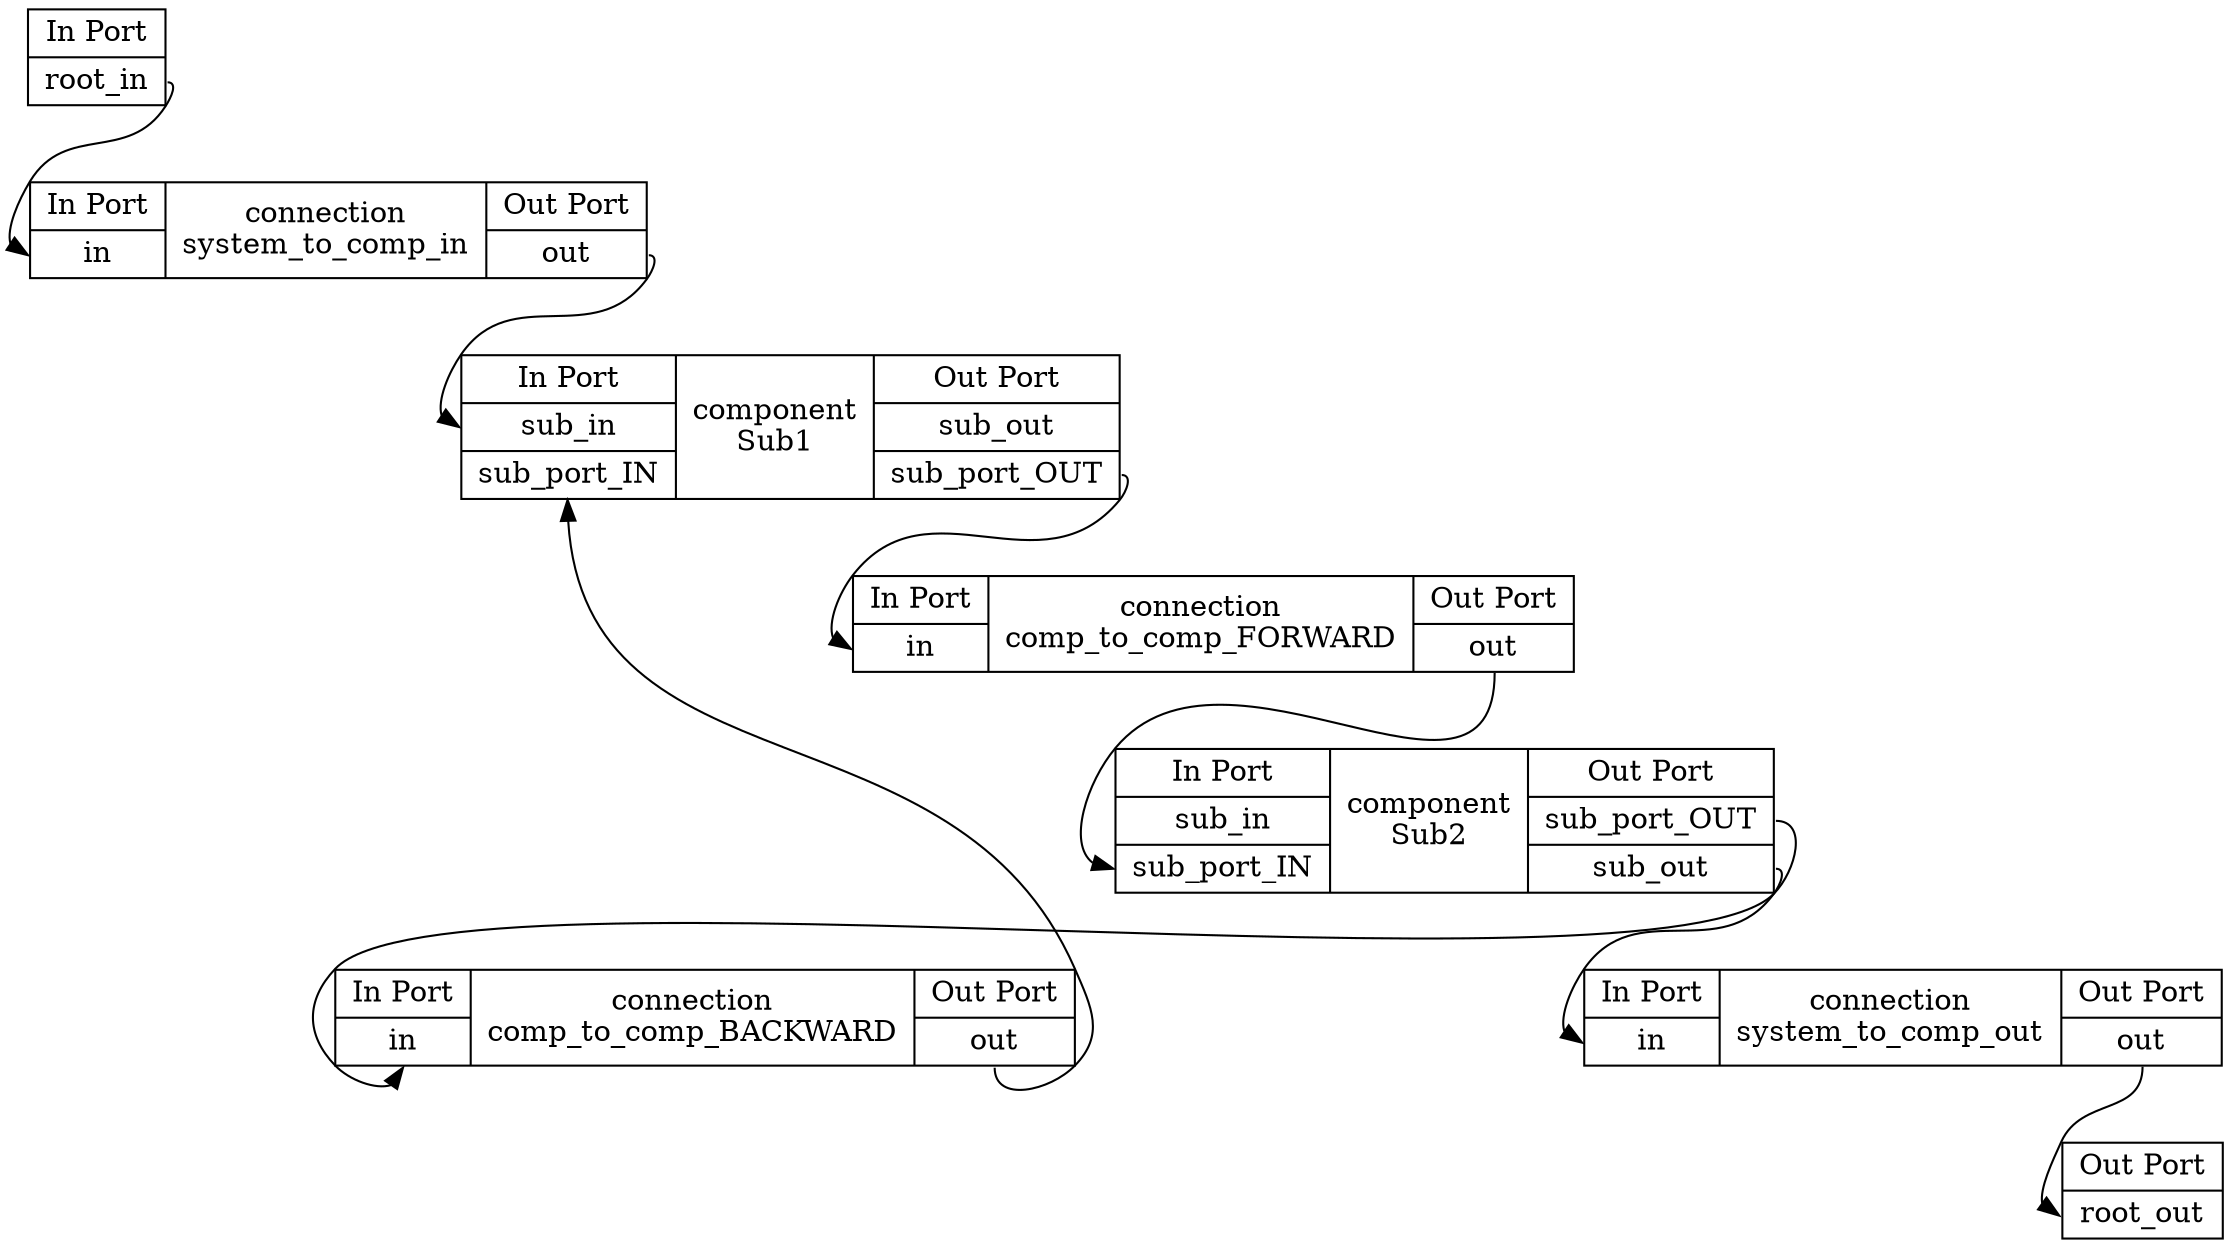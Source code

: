 digraph "component:$$AWAS#Root_one_reference_Instance" {

  rankdir=TB

   "component:$$AWAS$Root_one_reference_Instance#Sub1" [label="{In Port|<sub_in>sub_in|<sub_port_IN>sub_port_IN} |component\nSub1|{Out Port|<sub_out>sub_out|<sub_port_OUT>sub_port_OUT} ",  shape="record"] 
   "component:$$AWAS$Root_one_reference_Instance#Sub2" [label="{In Port|<sub_in>sub_in|<sub_port_IN>sub_port_IN} |component\nSub2|{Out Port|<sub_port_OUT>sub_port_OUT|<sub_out>sub_out} ",  shape="record"] 
   "connection:$$AWAS$Root_one_reference_Instance#comp_to_comp_BACKWARD" [label="{In Port|<in>in} |connection\ncomp_to_comp_BACKWARD|{Out Port|<out>out} ",  shape="record"] 
   "connection:$$AWAS$Root_one_reference_Instance#comp_to_comp_FORWARD" [label="{In Port|<in>in} |connection\ncomp_to_comp_FORWARD|{Out Port|<out>out} ",  shape="record"] 
   "connection:$$AWAS$Root_one_reference_Instance#system_to_comp_in" [label="{In Port|<in>in} |connection\nsystem_to_comp_in|{Out Port|<out>out} ",  shape="record"] 
   "connection:$$AWAS$Root_one_reference_Instance#system_to_comp_out" [label="{In Port|<in>in} |connection\nsystem_to_comp_out|{Out Port|<out>out} ",  shape="record"] 
   "port-in:$$AWAS$Root_one_reference_Instance#root_in" [label="{In Port|<root_in>root_in}", rank="source", shape="record"] 
   "port-out:$$AWAS$Root_one_reference_Instance#root_out" [label="{Out Port|<root_out>root_out}", rank="sink", shape="record"] 

   "component:$$AWAS$Root_one_reference_Instance#Sub1" -> "connection:$$AWAS$Root_one_reference_Instance#comp_to_comp_FORWARD" [headport=in, tailport=sub_port_OUT] 
   "component:$$AWAS$Root_one_reference_Instance#Sub2" -> "connection:$$AWAS$Root_one_reference_Instance#comp_to_comp_BACKWARD" [headport=in, tailport=sub_port_OUT] 
   "component:$$AWAS$Root_one_reference_Instance#Sub2" -> "connection:$$AWAS$Root_one_reference_Instance#system_to_comp_out" [headport=in, tailport=sub_out] 
   "connection:$$AWAS$Root_one_reference_Instance#comp_to_comp_BACKWARD" -> "component:$$AWAS$Root_one_reference_Instance#Sub1" [headport=sub_port_IN, tailport=out] 
   "connection:$$AWAS$Root_one_reference_Instance#comp_to_comp_FORWARD" -> "component:$$AWAS$Root_one_reference_Instance#Sub2" [headport=sub_port_IN, tailport=out] 
   "connection:$$AWAS$Root_one_reference_Instance#system_to_comp_in" -> "component:$$AWAS$Root_one_reference_Instance#Sub1" [headport=sub_in, tailport=out] 
   "connection:$$AWAS$Root_one_reference_Instance#system_to_comp_out" -> "port-out:$$AWAS$Root_one_reference_Instance#root_out" [headport=root_out, tailport=out] 
   "port-in:$$AWAS$Root_one_reference_Instance#root_in" -> "connection:$$AWAS$Root_one_reference_Instance#system_to_comp_in" [headport=in, tailport=root_in] 

}